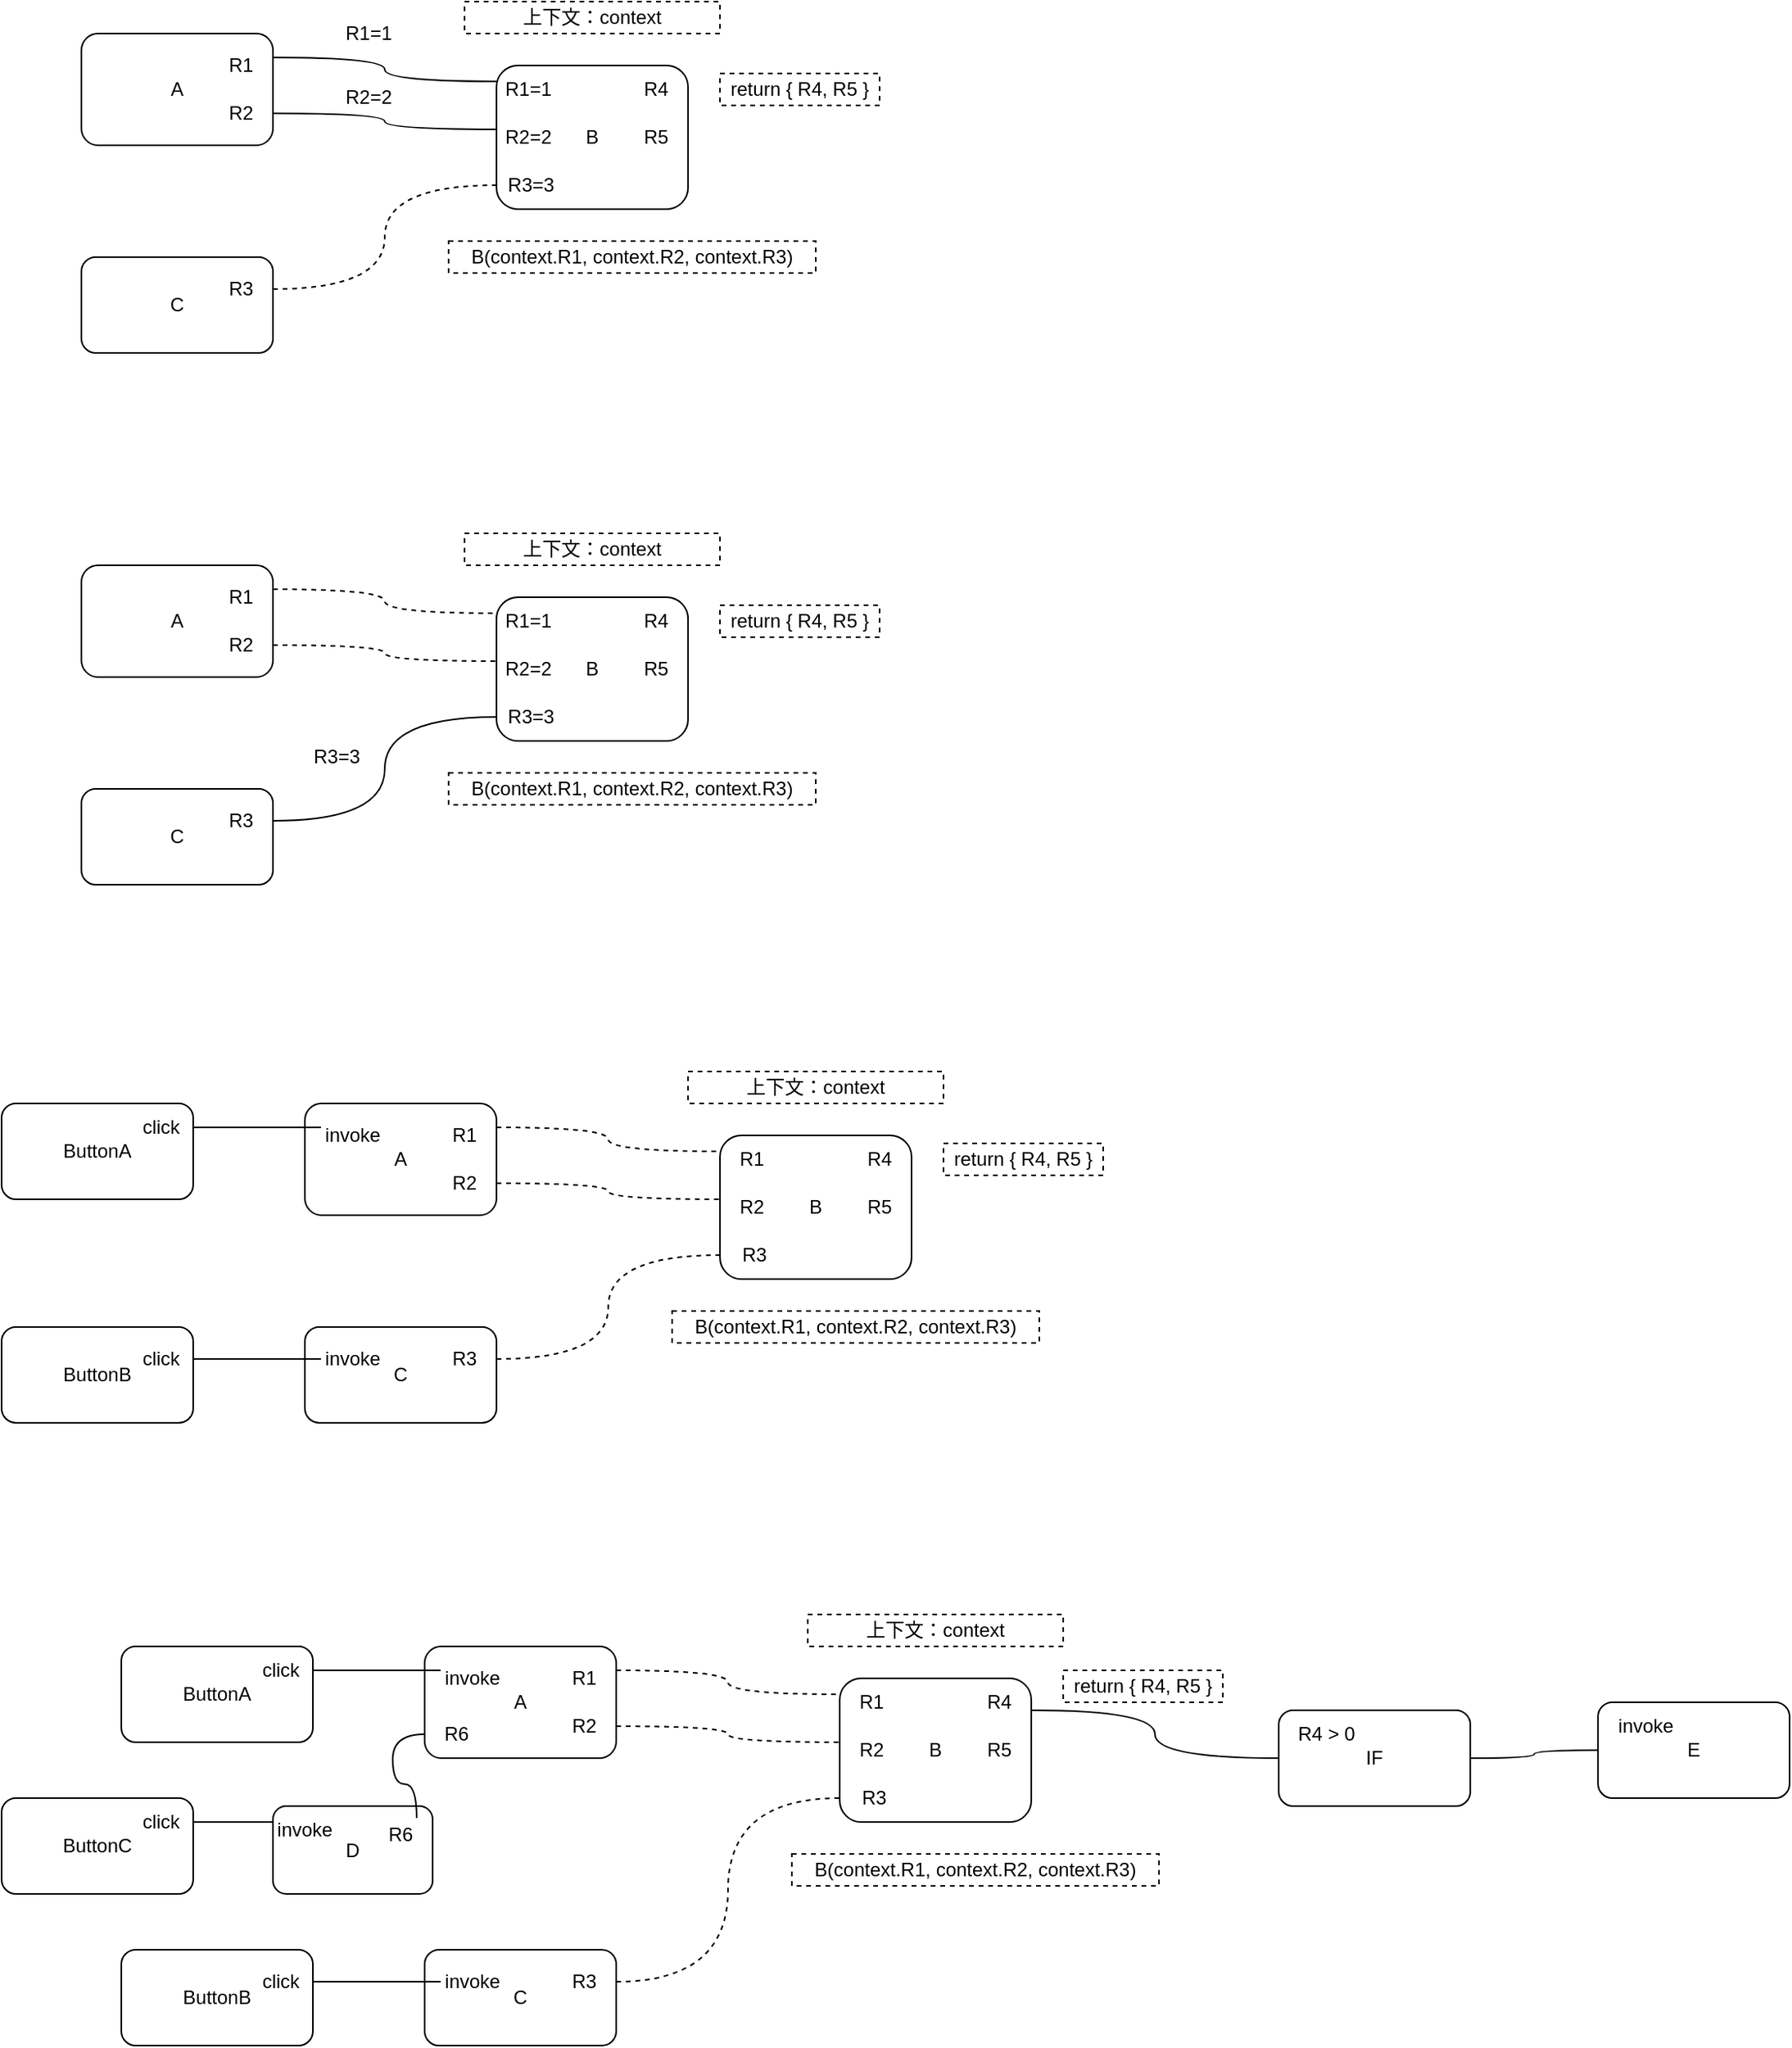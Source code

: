 <mxfile version="12.2.6" type="github" pages="1">
  <diagram id="3SAmoiVlxwmhgFJKYuEp" name="Page-1">
    <mxGraphModel dx="936" dy="674" grid="1" gridSize="10" guides="1" tooltips="1" connect="1" arrows="1" fold="1" page="1" pageScale="1" pageWidth="1169" pageHeight="827" math="0" shadow="0">
      <root>
        <mxCell id="0"/>
        <mxCell id="1" parent="0"/>
        <mxCell id="eZTUCWaGUSo97DrQXdMs-1" value="A" style="rounded=1;whiteSpace=wrap;html=1;" parent="1" vertex="1">
          <mxGeometry x="70" y="100" width="120" height="70" as="geometry"/>
        </mxCell>
        <mxCell id="eZTUCWaGUSo97DrQXdMs-2" value="B" style="rounded=1;whiteSpace=wrap;html=1;" parent="1" vertex="1">
          <mxGeometry x="330" y="120" width="120" height="90" as="geometry"/>
        </mxCell>
        <mxCell id="eZTUCWaGUSo97DrQXdMs-3" value="C" style="rounded=1;whiteSpace=wrap;html=1;" parent="1" vertex="1">
          <mxGeometry x="70" y="240" width="120" height="60" as="geometry"/>
        </mxCell>
        <mxCell id="eZTUCWaGUSo97DrQXdMs-12" style="rounded=0;orthogonalLoop=1;jettySize=auto;html=1;exitX=1;exitY=0.25;exitDx=0;exitDy=0;entryX=0;entryY=0.25;entryDx=0;entryDy=0;endArrow=none;endFill=0;edgeStyle=orthogonalEdgeStyle;curved=1;" parent="1" source="eZTUCWaGUSo97DrQXdMs-5" target="eZTUCWaGUSo97DrQXdMs-9" edge="1">
          <mxGeometry relative="1" as="geometry"/>
        </mxCell>
        <mxCell id="eZTUCWaGUSo97DrQXdMs-5" value="R1" style="text;html=1;strokeColor=none;fillColor=none;align=center;verticalAlign=middle;whiteSpace=wrap;rounded=0;" parent="1" vertex="1">
          <mxGeometry x="150" y="110" width="40" height="20" as="geometry"/>
        </mxCell>
        <mxCell id="eZTUCWaGUSo97DrQXdMs-13" style="edgeStyle=orthogonalEdgeStyle;rounded=0;orthogonalLoop=1;jettySize=auto;html=1;exitX=1;exitY=0.5;exitDx=0;exitDy=0;entryX=0;entryY=0.25;entryDx=0;entryDy=0;endArrow=none;endFill=0;curved=1;" parent="1" source="eZTUCWaGUSo97DrQXdMs-6" target="eZTUCWaGUSo97DrQXdMs-10" edge="1">
          <mxGeometry relative="1" as="geometry"/>
        </mxCell>
        <mxCell id="eZTUCWaGUSo97DrQXdMs-6" value="R2" style="text;html=1;strokeColor=none;fillColor=none;align=center;verticalAlign=middle;whiteSpace=wrap;rounded=0;" parent="1" vertex="1">
          <mxGeometry x="150" y="140" width="40" height="20" as="geometry"/>
        </mxCell>
        <mxCell id="eZTUCWaGUSo97DrQXdMs-14" style="edgeStyle=orthogonalEdgeStyle;rounded=0;orthogonalLoop=1;jettySize=auto;html=1;exitX=1;exitY=0.5;exitDx=0;exitDy=0;entryX=0;entryY=0.5;entryDx=0;entryDy=0;endArrow=none;endFill=0;curved=1;dashed=1;" parent="1" source="eZTUCWaGUSo97DrQXdMs-7" target="eZTUCWaGUSo97DrQXdMs-11" edge="1">
          <mxGeometry relative="1" as="geometry"/>
        </mxCell>
        <mxCell id="eZTUCWaGUSo97DrQXdMs-7" value="R3" style="text;html=1;strokeColor=none;fillColor=none;align=center;verticalAlign=middle;whiteSpace=wrap;rounded=0;" parent="1" vertex="1">
          <mxGeometry x="150" y="250" width="40" height="20" as="geometry"/>
        </mxCell>
        <mxCell id="eZTUCWaGUSo97DrQXdMs-9" value="R1=1" style="text;html=1;strokeColor=none;fillColor=none;align=center;verticalAlign=middle;whiteSpace=wrap;rounded=0;" parent="1" vertex="1">
          <mxGeometry x="330" y="125" width="40" height="20" as="geometry"/>
        </mxCell>
        <mxCell id="eZTUCWaGUSo97DrQXdMs-10" value="R2=2" style="text;html=1;strokeColor=none;fillColor=none;align=center;verticalAlign=middle;whiteSpace=wrap;rounded=0;" parent="1" vertex="1">
          <mxGeometry x="330" y="155" width="40" height="20" as="geometry"/>
        </mxCell>
        <mxCell id="eZTUCWaGUSo97DrQXdMs-11" value="&amp;nbsp;R3=3" style="text;html=1;strokeColor=none;fillColor=none;align=center;verticalAlign=middle;whiteSpace=wrap;rounded=0;" parent="1" vertex="1">
          <mxGeometry x="330" y="185" width="40" height="20" as="geometry"/>
        </mxCell>
        <mxCell id="eZTUCWaGUSo97DrQXdMs-15" value="上下文：context" style="text;html=1;strokeColor=#000000;fillColor=none;align=center;verticalAlign=middle;whiteSpace=wrap;rounded=0;dashed=1;" parent="1" vertex="1">
          <mxGeometry x="310" y="80" width="160" height="20" as="geometry"/>
        </mxCell>
        <mxCell id="eZTUCWaGUSo97DrQXdMs-16" value="B(context.R1, context.R2, context.R3)" style="text;html=1;strokeColor=#000000;fillColor=none;align=center;verticalAlign=middle;whiteSpace=wrap;rounded=0;dashed=1;" parent="1" vertex="1">
          <mxGeometry x="300" y="230" width="230" height="20" as="geometry"/>
        </mxCell>
        <mxCell id="eZTUCWaGUSo97DrQXdMs-17" value="R4" style="text;html=1;strokeColor=none;fillColor=none;align=center;verticalAlign=middle;whiteSpace=wrap;rounded=0;" parent="1" vertex="1">
          <mxGeometry x="410" y="125" width="40" height="20" as="geometry"/>
        </mxCell>
        <mxCell id="eZTUCWaGUSo97DrQXdMs-18" value="R5" style="text;html=1;strokeColor=none;fillColor=none;align=center;verticalAlign=middle;whiteSpace=wrap;rounded=0;" parent="1" vertex="1">
          <mxGeometry x="410" y="155" width="40" height="20" as="geometry"/>
        </mxCell>
        <mxCell id="eZTUCWaGUSo97DrQXdMs-19" value="return { R4, R5 }" style="text;html=1;strokeColor=#000000;fillColor=none;align=center;verticalAlign=middle;whiteSpace=wrap;rounded=0;dashed=1;" parent="1" vertex="1">
          <mxGeometry x="470" y="125" width="100" height="20" as="geometry"/>
        </mxCell>
        <mxCell id="eZTUCWaGUSo97DrQXdMs-24" value="R1=1" style="text;html=1;strokeColor=none;fillColor=none;align=center;verticalAlign=middle;whiteSpace=wrap;rounded=0;dashed=1;" parent="1" vertex="1">
          <mxGeometry x="230" y="90" width="40" height="20" as="geometry"/>
        </mxCell>
        <mxCell id="eZTUCWaGUSo97DrQXdMs-62" value="A" style="rounded=1;whiteSpace=wrap;html=1;" parent="1" vertex="1">
          <mxGeometry x="70" y="433" width="120" height="70" as="geometry"/>
        </mxCell>
        <mxCell id="eZTUCWaGUSo97DrQXdMs-63" value="B" style="rounded=1;whiteSpace=wrap;html=1;" parent="1" vertex="1">
          <mxGeometry x="330" y="453" width="120" height="90" as="geometry"/>
        </mxCell>
        <mxCell id="eZTUCWaGUSo97DrQXdMs-64" value="C" style="rounded=1;whiteSpace=wrap;html=1;" parent="1" vertex="1">
          <mxGeometry x="70" y="573" width="120" height="60" as="geometry"/>
        </mxCell>
        <mxCell id="eZTUCWaGUSo97DrQXdMs-65" style="rounded=0;orthogonalLoop=1;jettySize=auto;html=1;exitX=1;exitY=0.25;exitDx=0;exitDy=0;entryX=0;entryY=0.25;entryDx=0;entryDy=0;endArrow=none;endFill=0;edgeStyle=orthogonalEdgeStyle;curved=1;dashed=1;" parent="1" source="eZTUCWaGUSo97DrQXdMs-66" target="eZTUCWaGUSo97DrQXdMs-71" edge="1">
          <mxGeometry relative="1" as="geometry"/>
        </mxCell>
        <mxCell id="eZTUCWaGUSo97DrQXdMs-66" value="R1" style="text;html=1;strokeColor=none;fillColor=none;align=center;verticalAlign=middle;whiteSpace=wrap;rounded=0;" parent="1" vertex="1">
          <mxGeometry x="150" y="443" width="40" height="20" as="geometry"/>
        </mxCell>
        <mxCell id="eZTUCWaGUSo97DrQXdMs-67" style="edgeStyle=orthogonalEdgeStyle;rounded=0;orthogonalLoop=1;jettySize=auto;html=1;exitX=1;exitY=0.5;exitDx=0;exitDy=0;entryX=0;entryY=0.25;entryDx=0;entryDy=0;endArrow=none;endFill=0;curved=1;dashed=1;" parent="1" source="eZTUCWaGUSo97DrQXdMs-68" target="eZTUCWaGUSo97DrQXdMs-72" edge="1">
          <mxGeometry relative="1" as="geometry"/>
        </mxCell>
        <mxCell id="eZTUCWaGUSo97DrQXdMs-68" value="R2" style="text;html=1;strokeColor=none;fillColor=none;align=center;verticalAlign=middle;whiteSpace=wrap;rounded=0;" parent="1" vertex="1">
          <mxGeometry x="150" y="473" width="40" height="20" as="geometry"/>
        </mxCell>
        <mxCell id="eZTUCWaGUSo97DrQXdMs-69" style="edgeStyle=orthogonalEdgeStyle;rounded=0;orthogonalLoop=1;jettySize=auto;html=1;exitX=1;exitY=0.5;exitDx=0;exitDy=0;entryX=0;entryY=0.5;entryDx=0;entryDy=0;endArrow=none;endFill=0;curved=1;" parent="1" source="eZTUCWaGUSo97DrQXdMs-70" target="eZTUCWaGUSo97DrQXdMs-73" edge="1">
          <mxGeometry relative="1" as="geometry"/>
        </mxCell>
        <mxCell id="eZTUCWaGUSo97DrQXdMs-70" value="R3" style="text;html=1;strokeColor=none;fillColor=none;align=center;verticalAlign=middle;whiteSpace=wrap;rounded=0;" parent="1" vertex="1">
          <mxGeometry x="150" y="583" width="40" height="20" as="geometry"/>
        </mxCell>
        <mxCell id="eZTUCWaGUSo97DrQXdMs-71" value="R1=1" style="text;html=1;strokeColor=none;fillColor=none;align=center;verticalAlign=middle;whiteSpace=wrap;rounded=0;" parent="1" vertex="1">
          <mxGeometry x="330" y="458" width="40" height="20" as="geometry"/>
        </mxCell>
        <mxCell id="eZTUCWaGUSo97DrQXdMs-72" value="R2=2" style="text;html=1;strokeColor=none;fillColor=none;align=center;verticalAlign=middle;whiteSpace=wrap;rounded=0;" parent="1" vertex="1">
          <mxGeometry x="330" y="488" width="40" height="20" as="geometry"/>
        </mxCell>
        <mxCell id="eZTUCWaGUSo97DrQXdMs-73" value="&amp;nbsp;R3=3" style="text;html=1;strokeColor=none;fillColor=none;align=center;verticalAlign=middle;whiteSpace=wrap;rounded=0;" parent="1" vertex="1">
          <mxGeometry x="330" y="518" width="40" height="20" as="geometry"/>
        </mxCell>
        <mxCell id="eZTUCWaGUSo97DrQXdMs-74" value="上下文：context" style="text;html=1;strokeColor=#000000;fillColor=none;align=center;verticalAlign=middle;whiteSpace=wrap;rounded=0;dashed=1;" parent="1" vertex="1">
          <mxGeometry x="310" y="413" width="160" height="20" as="geometry"/>
        </mxCell>
        <mxCell id="eZTUCWaGUSo97DrQXdMs-75" value="B(context.R1, context.R2, context.R3)" style="text;html=1;strokeColor=#000000;fillColor=none;align=center;verticalAlign=middle;whiteSpace=wrap;rounded=0;dashed=1;" parent="1" vertex="1">
          <mxGeometry x="300" y="563" width="230" height="20" as="geometry"/>
        </mxCell>
        <mxCell id="eZTUCWaGUSo97DrQXdMs-76" value="R4" style="text;html=1;strokeColor=none;fillColor=none;align=center;verticalAlign=middle;whiteSpace=wrap;rounded=0;" parent="1" vertex="1">
          <mxGeometry x="410" y="458" width="40" height="20" as="geometry"/>
        </mxCell>
        <mxCell id="eZTUCWaGUSo97DrQXdMs-77" value="R5" style="text;html=1;strokeColor=none;fillColor=none;align=center;verticalAlign=middle;whiteSpace=wrap;rounded=0;" parent="1" vertex="1">
          <mxGeometry x="410" y="488" width="40" height="20" as="geometry"/>
        </mxCell>
        <mxCell id="eZTUCWaGUSo97DrQXdMs-78" value="return { R4, R5 }" style="text;html=1;strokeColor=#000000;fillColor=none;align=center;verticalAlign=middle;whiteSpace=wrap;rounded=0;dashed=1;" parent="1" vertex="1">
          <mxGeometry x="470" y="458" width="100" height="20" as="geometry"/>
        </mxCell>
        <mxCell id="eZTUCWaGUSo97DrQXdMs-79" value="R3=3" style="text;html=1;strokeColor=none;fillColor=none;align=center;verticalAlign=middle;whiteSpace=wrap;rounded=0;dashed=1;" parent="1" vertex="1">
          <mxGeometry x="210" y="543" width="40" height="20" as="geometry"/>
        </mxCell>
        <mxCell id="eZTUCWaGUSo97DrQXdMs-80" value="R2=2" style="text;html=1;strokeColor=none;fillColor=none;align=center;verticalAlign=middle;whiteSpace=wrap;rounded=0;dashed=1;" parent="1" vertex="1">
          <mxGeometry x="230" y="130" width="40" height="20" as="geometry"/>
        </mxCell>
        <mxCell id="eZTUCWaGUSo97DrQXdMs-82" value="A" style="rounded=1;whiteSpace=wrap;html=1;" parent="1" vertex="1">
          <mxGeometry x="210" y="770" width="120" height="70" as="geometry"/>
        </mxCell>
        <mxCell id="eZTUCWaGUSo97DrQXdMs-83" value="B" style="rounded=1;whiteSpace=wrap;html=1;" parent="1" vertex="1">
          <mxGeometry x="470" y="790" width="120" height="90" as="geometry"/>
        </mxCell>
        <mxCell id="eZTUCWaGUSo97DrQXdMs-84" value="C" style="rounded=1;whiteSpace=wrap;html=1;" parent="1" vertex="1">
          <mxGeometry x="210" y="910" width="120" height="60" as="geometry"/>
        </mxCell>
        <mxCell id="eZTUCWaGUSo97DrQXdMs-85" style="rounded=0;orthogonalLoop=1;jettySize=auto;html=1;exitX=1;exitY=0.25;exitDx=0;exitDy=0;entryX=0;entryY=0.25;entryDx=0;entryDy=0;endArrow=none;endFill=0;edgeStyle=orthogonalEdgeStyle;curved=1;dashed=1;" parent="1" source="eZTUCWaGUSo97DrQXdMs-86" target="eZTUCWaGUSo97DrQXdMs-91" edge="1">
          <mxGeometry relative="1" as="geometry"/>
        </mxCell>
        <mxCell id="eZTUCWaGUSo97DrQXdMs-86" value="R1" style="text;html=1;strokeColor=none;fillColor=none;align=center;verticalAlign=middle;whiteSpace=wrap;rounded=0;" parent="1" vertex="1">
          <mxGeometry x="290" y="780" width="40" height="20" as="geometry"/>
        </mxCell>
        <mxCell id="eZTUCWaGUSo97DrQXdMs-87" style="edgeStyle=orthogonalEdgeStyle;rounded=0;orthogonalLoop=1;jettySize=auto;html=1;exitX=1;exitY=0.5;exitDx=0;exitDy=0;entryX=0;entryY=0.25;entryDx=0;entryDy=0;endArrow=none;endFill=0;curved=1;dashed=1;" parent="1" source="eZTUCWaGUSo97DrQXdMs-88" target="eZTUCWaGUSo97DrQXdMs-92" edge="1">
          <mxGeometry relative="1" as="geometry"/>
        </mxCell>
        <mxCell id="eZTUCWaGUSo97DrQXdMs-88" value="R2" style="text;html=1;strokeColor=none;fillColor=none;align=center;verticalAlign=middle;whiteSpace=wrap;rounded=0;" parent="1" vertex="1">
          <mxGeometry x="290" y="810" width="40" height="20" as="geometry"/>
        </mxCell>
        <mxCell id="eZTUCWaGUSo97DrQXdMs-89" style="edgeStyle=orthogonalEdgeStyle;rounded=0;orthogonalLoop=1;jettySize=auto;html=1;exitX=1;exitY=0.5;exitDx=0;exitDy=0;entryX=0;entryY=0.5;entryDx=0;entryDy=0;endArrow=none;endFill=0;curved=1;dashed=1;" parent="1" source="eZTUCWaGUSo97DrQXdMs-90" target="eZTUCWaGUSo97DrQXdMs-93" edge="1">
          <mxGeometry relative="1" as="geometry"/>
        </mxCell>
        <mxCell id="eZTUCWaGUSo97DrQXdMs-90" value="R3" style="text;html=1;strokeColor=none;fillColor=none;align=center;verticalAlign=middle;whiteSpace=wrap;rounded=0;" parent="1" vertex="1">
          <mxGeometry x="290" y="920" width="40" height="20" as="geometry"/>
        </mxCell>
        <mxCell id="eZTUCWaGUSo97DrQXdMs-91" value="R1" style="text;html=1;strokeColor=none;fillColor=none;align=center;verticalAlign=middle;whiteSpace=wrap;rounded=0;" parent="1" vertex="1">
          <mxGeometry x="470" y="795" width="40" height="20" as="geometry"/>
        </mxCell>
        <mxCell id="eZTUCWaGUSo97DrQXdMs-92" value="R2" style="text;html=1;strokeColor=none;fillColor=none;align=center;verticalAlign=middle;whiteSpace=wrap;rounded=0;" parent="1" vertex="1">
          <mxGeometry x="470" y="825" width="40" height="20" as="geometry"/>
        </mxCell>
        <mxCell id="eZTUCWaGUSo97DrQXdMs-93" value="&amp;nbsp;R3" style="text;html=1;strokeColor=none;fillColor=none;align=center;verticalAlign=middle;whiteSpace=wrap;rounded=0;" parent="1" vertex="1">
          <mxGeometry x="470" y="855" width="40" height="20" as="geometry"/>
        </mxCell>
        <mxCell id="eZTUCWaGUSo97DrQXdMs-94" value="上下文：context" style="text;html=1;strokeColor=#000000;fillColor=none;align=center;verticalAlign=middle;whiteSpace=wrap;rounded=0;dashed=1;" parent="1" vertex="1">
          <mxGeometry x="450" y="750" width="160" height="20" as="geometry"/>
        </mxCell>
        <mxCell id="eZTUCWaGUSo97DrQXdMs-95" value="B(context.R1, context.R2, context.R3)" style="text;html=1;strokeColor=#000000;fillColor=none;align=center;verticalAlign=middle;whiteSpace=wrap;rounded=0;dashed=1;" parent="1" vertex="1">
          <mxGeometry x="440" y="900" width="230" height="20" as="geometry"/>
        </mxCell>
        <mxCell id="eZTUCWaGUSo97DrQXdMs-96" value="R4" style="text;html=1;strokeColor=none;fillColor=none;align=center;verticalAlign=middle;whiteSpace=wrap;rounded=0;" parent="1" vertex="1">
          <mxGeometry x="550" y="795" width="40" height="20" as="geometry"/>
        </mxCell>
        <mxCell id="eZTUCWaGUSo97DrQXdMs-97" value="R5" style="text;html=1;strokeColor=none;fillColor=none;align=center;verticalAlign=middle;whiteSpace=wrap;rounded=0;" parent="1" vertex="1">
          <mxGeometry x="550" y="825" width="40" height="20" as="geometry"/>
        </mxCell>
        <mxCell id="eZTUCWaGUSo97DrQXdMs-98" value="return { R4, R5 }" style="text;html=1;strokeColor=#000000;fillColor=none;align=center;verticalAlign=middle;whiteSpace=wrap;rounded=0;dashed=1;" parent="1" vertex="1">
          <mxGeometry x="610" y="795" width="100" height="20" as="geometry"/>
        </mxCell>
        <mxCell id="eZTUCWaGUSo97DrQXdMs-100" value="ButtonB" style="rounded=1;whiteSpace=wrap;html=1;" parent="1" vertex="1">
          <mxGeometry x="20" y="910" width="120" height="60" as="geometry"/>
        </mxCell>
        <mxCell id="eZTUCWaGUSo97DrQXdMs-103" style="edgeStyle=orthogonalEdgeStyle;curved=1;rounded=0;orthogonalLoop=1;jettySize=auto;html=1;exitX=1;exitY=0.5;exitDx=0;exitDy=0;entryX=0;entryY=0.5;entryDx=0;entryDy=0;endArrow=none;endFill=0;" parent="1" source="eZTUCWaGUSo97DrQXdMs-101" target="eZTUCWaGUSo97DrQXdMs-102" edge="1">
          <mxGeometry relative="1" as="geometry"/>
        </mxCell>
        <mxCell id="eZTUCWaGUSo97DrQXdMs-101" value="click" style="text;html=1;strokeColor=none;fillColor=none;align=center;verticalAlign=middle;whiteSpace=wrap;rounded=0;" parent="1" vertex="1">
          <mxGeometry x="100" y="920" width="40" height="20" as="geometry"/>
        </mxCell>
        <mxCell id="eZTUCWaGUSo97DrQXdMs-102" value="invoke" style="text;html=1;strokeColor=none;fillColor=none;align=center;verticalAlign=middle;whiteSpace=wrap;rounded=0;" parent="1" vertex="1">
          <mxGeometry x="220" y="920" width="40" height="20" as="geometry"/>
        </mxCell>
        <mxCell id="eZTUCWaGUSo97DrQXdMs-104" value="ButtonA" style="rounded=1;whiteSpace=wrap;html=1;" parent="1" vertex="1">
          <mxGeometry x="20" y="770" width="120" height="60" as="geometry"/>
        </mxCell>
        <mxCell id="eZTUCWaGUSo97DrQXdMs-107" style="edgeStyle=orthogonalEdgeStyle;curved=1;rounded=0;orthogonalLoop=1;jettySize=auto;html=1;exitX=1;exitY=0.5;exitDx=0;exitDy=0;entryX=0;entryY=0.25;entryDx=0;entryDy=0;endArrow=none;endFill=0;" parent="1" source="eZTUCWaGUSo97DrQXdMs-105" target="eZTUCWaGUSo97DrQXdMs-106" edge="1">
          <mxGeometry relative="1" as="geometry"/>
        </mxCell>
        <mxCell id="eZTUCWaGUSo97DrQXdMs-105" value="click" style="text;html=1;strokeColor=none;fillColor=none;align=center;verticalAlign=middle;whiteSpace=wrap;rounded=0;" parent="1" vertex="1">
          <mxGeometry x="100" y="775" width="40" height="20" as="geometry"/>
        </mxCell>
        <mxCell id="eZTUCWaGUSo97DrQXdMs-106" value="invoke" style="text;html=1;strokeColor=none;fillColor=none;align=center;verticalAlign=middle;whiteSpace=wrap;rounded=0;" parent="1" vertex="1">
          <mxGeometry x="220" y="780" width="40" height="20" as="geometry"/>
        </mxCell>
        <mxCell id="eZTUCWaGUSo97DrQXdMs-108" value="A" style="rounded=1;whiteSpace=wrap;html=1;" parent="1" vertex="1">
          <mxGeometry x="285" y="1110" width="120" height="70" as="geometry"/>
        </mxCell>
        <mxCell id="eZTUCWaGUSo97DrQXdMs-109" value="B" style="rounded=1;whiteSpace=wrap;html=1;" parent="1" vertex="1">
          <mxGeometry x="545" y="1130" width="120" height="90" as="geometry"/>
        </mxCell>
        <mxCell id="eZTUCWaGUSo97DrQXdMs-110" value="C" style="rounded=1;whiteSpace=wrap;html=1;" parent="1" vertex="1">
          <mxGeometry x="285" y="1300" width="120" height="60" as="geometry"/>
        </mxCell>
        <mxCell id="eZTUCWaGUSo97DrQXdMs-111" style="rounded=0;orthogonalLoop=1;jettySize=auto;html=1;exitX=1;exitY=0.25;exitDx=0;exitDy=0;entryX=0;entryY=0.25;entryDx=0;entryDy=0;endArrow=none;endFill=0;edgeStyle=orthogonalEdgeStyle;curved=1;dashed=1;" parent="1" source="eZTUCWaGUSo97DrQXdMs-112" target="eZTUCWaGUSo97DrQXdMs-117" edge="1">
          <mxGeometry relative="1" as="geometry"/>
        </mxCell>
        <mxCell id="eZTUCWaGUSo97DrQXdMs-112" value="R1" style="text;html=1;strokeColor=none;fillColor=none;align=center;verticalAlign=middle;whiteSpace=wrap;rounded=0;" parent="1" vertex="1">
          <mxGeometry x="365" y="1120" width="40" height="20" as="geometry"/>
        </mxCell>
        <mxCell id="eZTUCWaGUSo97DrQXdMs-113" style="edgeStyle=orthogonalEdgeStyle;rounded=0;orthogonalLoop=1;jettySize=auto;html=1;exitX=1;exitY=0.5;exitDx=0;exitDy=0;entryX=0;entryY=0.25;entryDx=0;entryDy=0;endArrow=none;endFill=0;curved=1;dashed=1;" parent="1" source="eZTUCWaGUSo97DrQXdMs-114" target="eZTUCWaGUSo97DrQXdMs-118" edge="1">
          <mxGeometry relative="1" as="geometry"/>
        </mxCell>
        <mxCell id="eZTUCWaGUSo97DrQXdMs-114" value="R2" style="text;html=1;strokeColor=none;fillColor=none;align=center;verticalAlign=middle;whiteSpace=wrap;rounded=0;" parent="1" vertex="1">
          <mxGeometry x="365" y="1150" width="40" height="20" as="geometry"/>
        </mxCell>
        <mxCell id="eZTUCWaGUSo97DrQXdMs-115" style="edgeStyle=orthogonalEdgeStyle;rounded=0;orthogonalLoop=1;jettySize=auto;html=1;exitX=1;exitY=0.5;exitDx=0;exitDy=0;entryX=0;entryY=0.5;entryDx=0;entryDy=0;endArrow=none;endFill=0;curved=1;dashed=1;" parent="1" source="eZTUCWaGUSo97DrQXdMs-116" target="eZTUCWaGUSo97DrQXdMs-119" edge="1">
          <mxGeometry relative="1" as="geometry"/>
        </mxCell>
        <mxCell id="eZTUCWaGUSo97DrQXdMs-116" value="R3" style="text;html=1;strokeColor=none;fillColor=none;align=center;verticalAlign=middle;whiteSpace=wrap;rounded=0;" parent="1" vertex="1">
          <mxGeometry x="365" y="1310" width="40" height="20" as="geometry"/>
        </mxCell>
        <mxCell id="eZTUCWaGUSo97DrQXdMs-117" value="R1" style="text;html=1;strokeColor=none;fillColor=none;align=center;verticalAlign=middle;whiteSpace=wrap;rounded=0;" parent="1" vertex="1">
          <mxGeometry x="545" y="1135" width="40" height="20" as="geometry"/>
        </mxCell>
        <mxCell id="eZTUCWaGUSo97DrQXdMs-118" value="R2" style="text;html=1;strokeColor=none;fillColor=none;align=center;verticalAlign=middle;whiteSpace=wrap;rounded=0;" parent="1" vertex="1">
          <mxGeometry x="545" y="1165" width="40" height="20" as="geometry"/>
        </mxCell>
        <mxCell id="eZTUCWaGUSo97DrQXdMs-119" value="&amp;nbsp;R3" style="text;html=1;strokeColor=none;fillColor=none;align=center;verticalAlign=middle;whiteSpace=wrap;rounded=0;" parent="1" vertex="1">
          <mxGeometry x="545" y="1195" width="40" height="20" as="geometry"/>
        </mxCell>
        <mxCell id="eZTUCWaGUSo97DrQXdMs-120" value="上下文：context" style="text;html=1;strokeColor=#000000;fillColor=none;align=center;verticalAlign=middle;whiteSpace=wrap;rounded=0;dashed=1;" parent="1" vertex="1">
          <mxGeometry x="525" y="1090" width="160" height="20" as="geometry"/>
        </mxCell>
        <mxCell id="eZTUCWaGUSo97DrQXdMs-121" value="B(context.R1, context.R2, context.R3)" style="text;html=1;strokeColor=#000000;fillColor=none;align=center;verticalAlign=middle;whiteSpace=wrap;rounded=0;dashed=1;" parent="1" vertex="1">
          <mxGeometry x="515" y="1240" width="230" height="20" as="geometry"/>
        </mxCell>
        <mxCell id="eZTUCWaGUSo97DrQXdMs-145" style="edgeStyle=orthogonalEdgeStyle;curved=1;rounded=0;orthogonalLoop=1;jettySize=auto;html=1;exitX=1;exitY=0.75;exitDx=0;exitDy=0;endArrow=none;endFill=0;" parent="1" source="eZTUCWaGUSo97DrQXdMs-122" target="eZTUCWaGUSo97DrQXdMs-143" edge="1">
          <mxGeometry relative="1" as="geometry"/>
        </mxCell>
        <mxCell id="eZTUCWaGUSo97DrQXdMs-122" value="R4" style="text;html=1;strokeColor=none;fillColor=none;align=center;verticalAlign=middle;whiteSpace=wrap;rounded=0;" parent="1" vertex="1">
          <mxGeometry x="625" y="1135" width="40" height="20" as="geometry"/>
        </mxCell>
        <mxCell id="eZTUCWaGUSo97DrQXdMs-123" value="R5" style="text;html=1;strokeColor=none;fillColor=none;align=center;verticalAlign=middle;whiteSpace=wrap;rounded=0;" parent="1" vertex="1">
          <mxGeometry x="625" y="1165" width="40" height="20" as="geometry"/>
        </mxCell>
        <mxCell id="eZTUCWaGUSo97DrQXdMs-124" value="return { R4, R5 }" style="text;html=1;strokeColor=#000000;fillColor=none;align=center;verticalAlign=middle;whiteSpace=wrap;rounded=0;dashed=1;" parent="1" vertex="1">
          <mxGeometry x="685" y="1125" width="100" height="20" as="geometry"/>
        </mxCell>
        <mxCell id="eZTUCWaGUSo97DrQXdMs-125" value="ButtonB" style="rounded=1;whiteSpace=wrap;html=1;" parent="1" vertex="1">
          <mxGeometry x="95" y="1300" width="120" height="60" as="geometry"/>
        </mxCell>
        <mxCell id="eZTUCWaGUSo97DrQXdMs-126" style="edgeStyle=orthogonalEdgeStyle;curved=1;rounded=0;orthogonalLoop=1;jettySize=auto;html=1;exitX=1;exitY=0.5;exitDx=0;exitDy=0;entryX=0;entryY=0.5;entryDx=0;entryDy=0;endArrow=none;endFill=0;" parent="1" source="eZTUCWaGUSo97DrQXdMs-127" target="eZTUCWaGUSo97DrQXdMs-128" edge="1">
          <mxGeometry relative="1" as="geometry"/>
        </mxCell>
        <mxCell id="eZTUCWaGUSo97DrQXdMs-127" value="click" style="text;html=1;strokeColor=none;fillColor=none;align=center;verticalAlign=middle;whiteSpace=wrap;rounded=0;" parent="1" vertex="1">
          <mxGeometry x="175" y="1310" width="40" height="20" as="geometry"/>
        </mxCell>
        <mxCell id="eZTUCWaGUSo97DrQXdMs-128" value="invoke" style="text;html=1;strokeColor=none;fillColor=none;align=center;verticalAlign=middle;whiteSpace=wrap;rounded=0;" parent="1" vertex="1">
          <mxGeometry x="295" y="1310" width="40" height="20" as="geometry"/>
        </mxCell>
        <mxCell id="eZTUCWaGUSo97DrQXdMs-129" value="ButtonA" style="rounded=1;whiteSpace=wrap;html=1;" parent="1" vertex="1">
          <mxGeometry x="95" y="1110" width="120" height="60" as="geometry"/>
        </mxCell>
        <mxCell id="eZTUCWaGUSo97DrQXdMs-130" style="edgeStyle=orthogonalEdgeStyle;curved=1;rounded=0;orthogonalLoop=1;jettySize=auto;html=1;exitX=1;exitY=0.5;exitDx=0;exitDy=0;entryX=0;entryY=0.25;entryDx=0;entryDy=0;endArrow=none;endFill=0;" parent="1" source="eZTUCWaGUSo97DrQXdMs-131" target="eZTUCWaGUSo97DrQXdMs-132" edge="1">
          <mxGeometry relative="1" as="geometry"/>
        </mxCell>
        <mxCell id="eZTUCWaGUSo97DrQXdMs-131" value="click" style="text;html=1;strokeColor=none;fillColor=none;align=center;verticalAlign=middle;whiteSpace=wrap;rounded=0;" parent="1" vertex="1">
          <mxGeometry x="175" y="1115" width="40" height="20" as="geometry"/>
        </mxCell>
        <mxCell id="eZTUCWaGUSo97DrQXdMs-132" value="invoke" style="text;html=1;strokeColor=none;fillColor=none;align=center;verticalAlign=middle;whiteSpace=wrap;rounded=0;" parent="1" vertex="1">
          <mxGeometry x="295" y="1120" width="40" height="20" as="geometry"/>
        </mxCell>
        <mxCell id="eZTUCWaGUSo97DrQXdMs-133" value="D" style="rounded=1;whiteSpace=wrap;html=1;" parent="1" vertex="1">
          <mxGeometry x="190" y="1210" width="100" height="55" as="geometry"/>
        </mxCell>
        <mxCell id="eZTUCWaGUSo97DrQXdMs-136" style="edgeStyle=orthogonalEdgeStyle;curved=1;rounded=0;orthogonalLoop=1;jettySize=auto;html=1;entryX=0;entryY=0.5;entryDx=0;entryDy=0;endArrow=none;endFill=0;exitX=0.75;exitY=0;exitDx=0;exitDy=0;" parent="1" source="eZTUCWaGUSo97DrQXdMs-134" target="eZTUCWaGUSo97DrQXdMs-135" edge="1">
          <mxGeometry relative="1" as="geometry">
            <mxPoint x="305" y="1218" as="sourcePoint"/>
          </mxGeometry>
        </mxCell>
        <mxCell id="eZTUCWaGUSo97DrQXdMs-134" value="R6" style="text;html=1;strokeColor=none;fillColor=none;align=center;verticalAlign=middle;whiteSpace=wrap;rounded=0;" parent="1" vertex="1">
          <mxGeometry x="250" y="1217.5" width="40" height="20" as="geometry"/>
        </mxCell>
        <mxCell id="eZTUCWaGUSo97DrQXdMs-135" value="R6" style="text;html=1;strokeColor=none;fillColor=none;align=center;verticalAlign=middle;whiteSpace=wrap;rounded=0;" parent="1" vertex="1">
          <mxGeometry x="285" y="1155" width="40" height="20" as="geometry"/>
        </mxCell>
        <mxCell id="eZTUCWaGUSo97DrQXdMs-137" value="ButtonC" style="rounded=1;whiteSpace=wrap;html=1;" parent="1" vertex="1">
          <mxGeometry x="20" y="1205" width="120" height="60" as="geometry"/>
        </mxCell>
        <mxCell id="eZTUCWaGUSo97DrQXdMs-142" style="edgeStyle=orthogonalEdgeStyle;curved=1;rounded=0;orthogonalLoop=1;jettySize=auto;html=1;exitX=1;exitY=0.5;exitDx=0;exitDy=0;entryX=0;entryY=0.25;entryDx=0;entryDy=0;endArrow=none;endFill=0;" parent="1" source="eZTUCWaGUSo97DrQXdMs-138" target="eZTUCWaGUSo97DrQXdMs-140" edge="1">
          <mxGeometry relative="1" as="geometry"/>
        </mxCell>
        <mxCell id="eZTUCWaGUSo97DrQXdMs-138" value="click" style="text;html=1;strokeColor=none;fillColor=none;align=center;verticalAlign=middle;whiteSpace=wrap;rounded=0;" parent="1" vertex="1">
          <mxGeometry x="100" y="1210" width="40" height="20" as="geometry"/>
        </mxCell>
        <mxCell id="eZTUCWaGUSo97DrQXdMs-140" value="invoke" style="text;html=1;strokeColor=none;fillColor=none;align=center;verticalAlign=middle;whiteSpace=wrap;rounded=0;" parent="1" vertex="1">
          <mxGeometry x="190" y="1215" width="40" height="20" as="geometry"/>
        </mxCell>
        <mxCell id="eZTUCWaGUSo97DrQXdMs-146" style="edgeStyle=orthogonalEdgeStyle;curved=1;rounded=0;orthogonalLoop=1;jettySize=auto;html=1;exitX=1;exitY=0.5;exitDx=0;exitDy=0;entryX=0;entryY=0.5;entryDx=0;entryDy=0;endArrow=none;endFill=0;" parent="1" source="eZTUCWaGUSo97DrQXdMs-143" target="eZTUCWaGUSo97DrQXdMs-144" edge="1">
          <mxGeometry relative="1" as="geometry"/>
        </mxCell>
        <mxCell id="eZTUCWaGUSo97DrQXdMs-143" value="IF" style="rounded=1;whiteSpace=wrap;html=1;strokeColor=#000000;" parent="1" vertex="1">
          <mxGeometry x="820" y="1150" width="120" height="60" as="geometry"/>
        </mxCell>
        <mxCell id="eZTUCWaGUSo97DrQXdMs-144" value="E" style="rounded=1;whiteSpace=wrap;html=1;strokeColor=#000000;" parent="1" vertex="1">
          <mxGeometry x="1020" y="1145" width="120" height="60" as="geometry"/>
        </mxCell>
        <mxCell id="eZTUCWaGUSo97DrQXdMs-147" value="R4 &amp;gt; 0" style="text;html=1;strokeColor=none;fillColor=none;align=center;verticalAlign=middle;whiteSpace=wrap;rounded=0;" parent="1" vertex="1">
          <mxGeometry x="830" y="1155" width="40" height="20" as="geometry"/>
        </mxCell>
        <mxCell id="6F6WlgKRszxh8Tz2Ikxr-1" value="invoke" style="text;html=1;strokeColor=none;fillColor=none;align=center;verticalAlign=middle;whiteSpace=wrap;rounded=0;" vertex="1" parent="1">
          <mxGeometry x="1030" y="1150" width="40" height="20" as="geometry"/>
        </mxCell>
      </root>
    </mxGraphModel>
  </diagram>
</mxfile>
